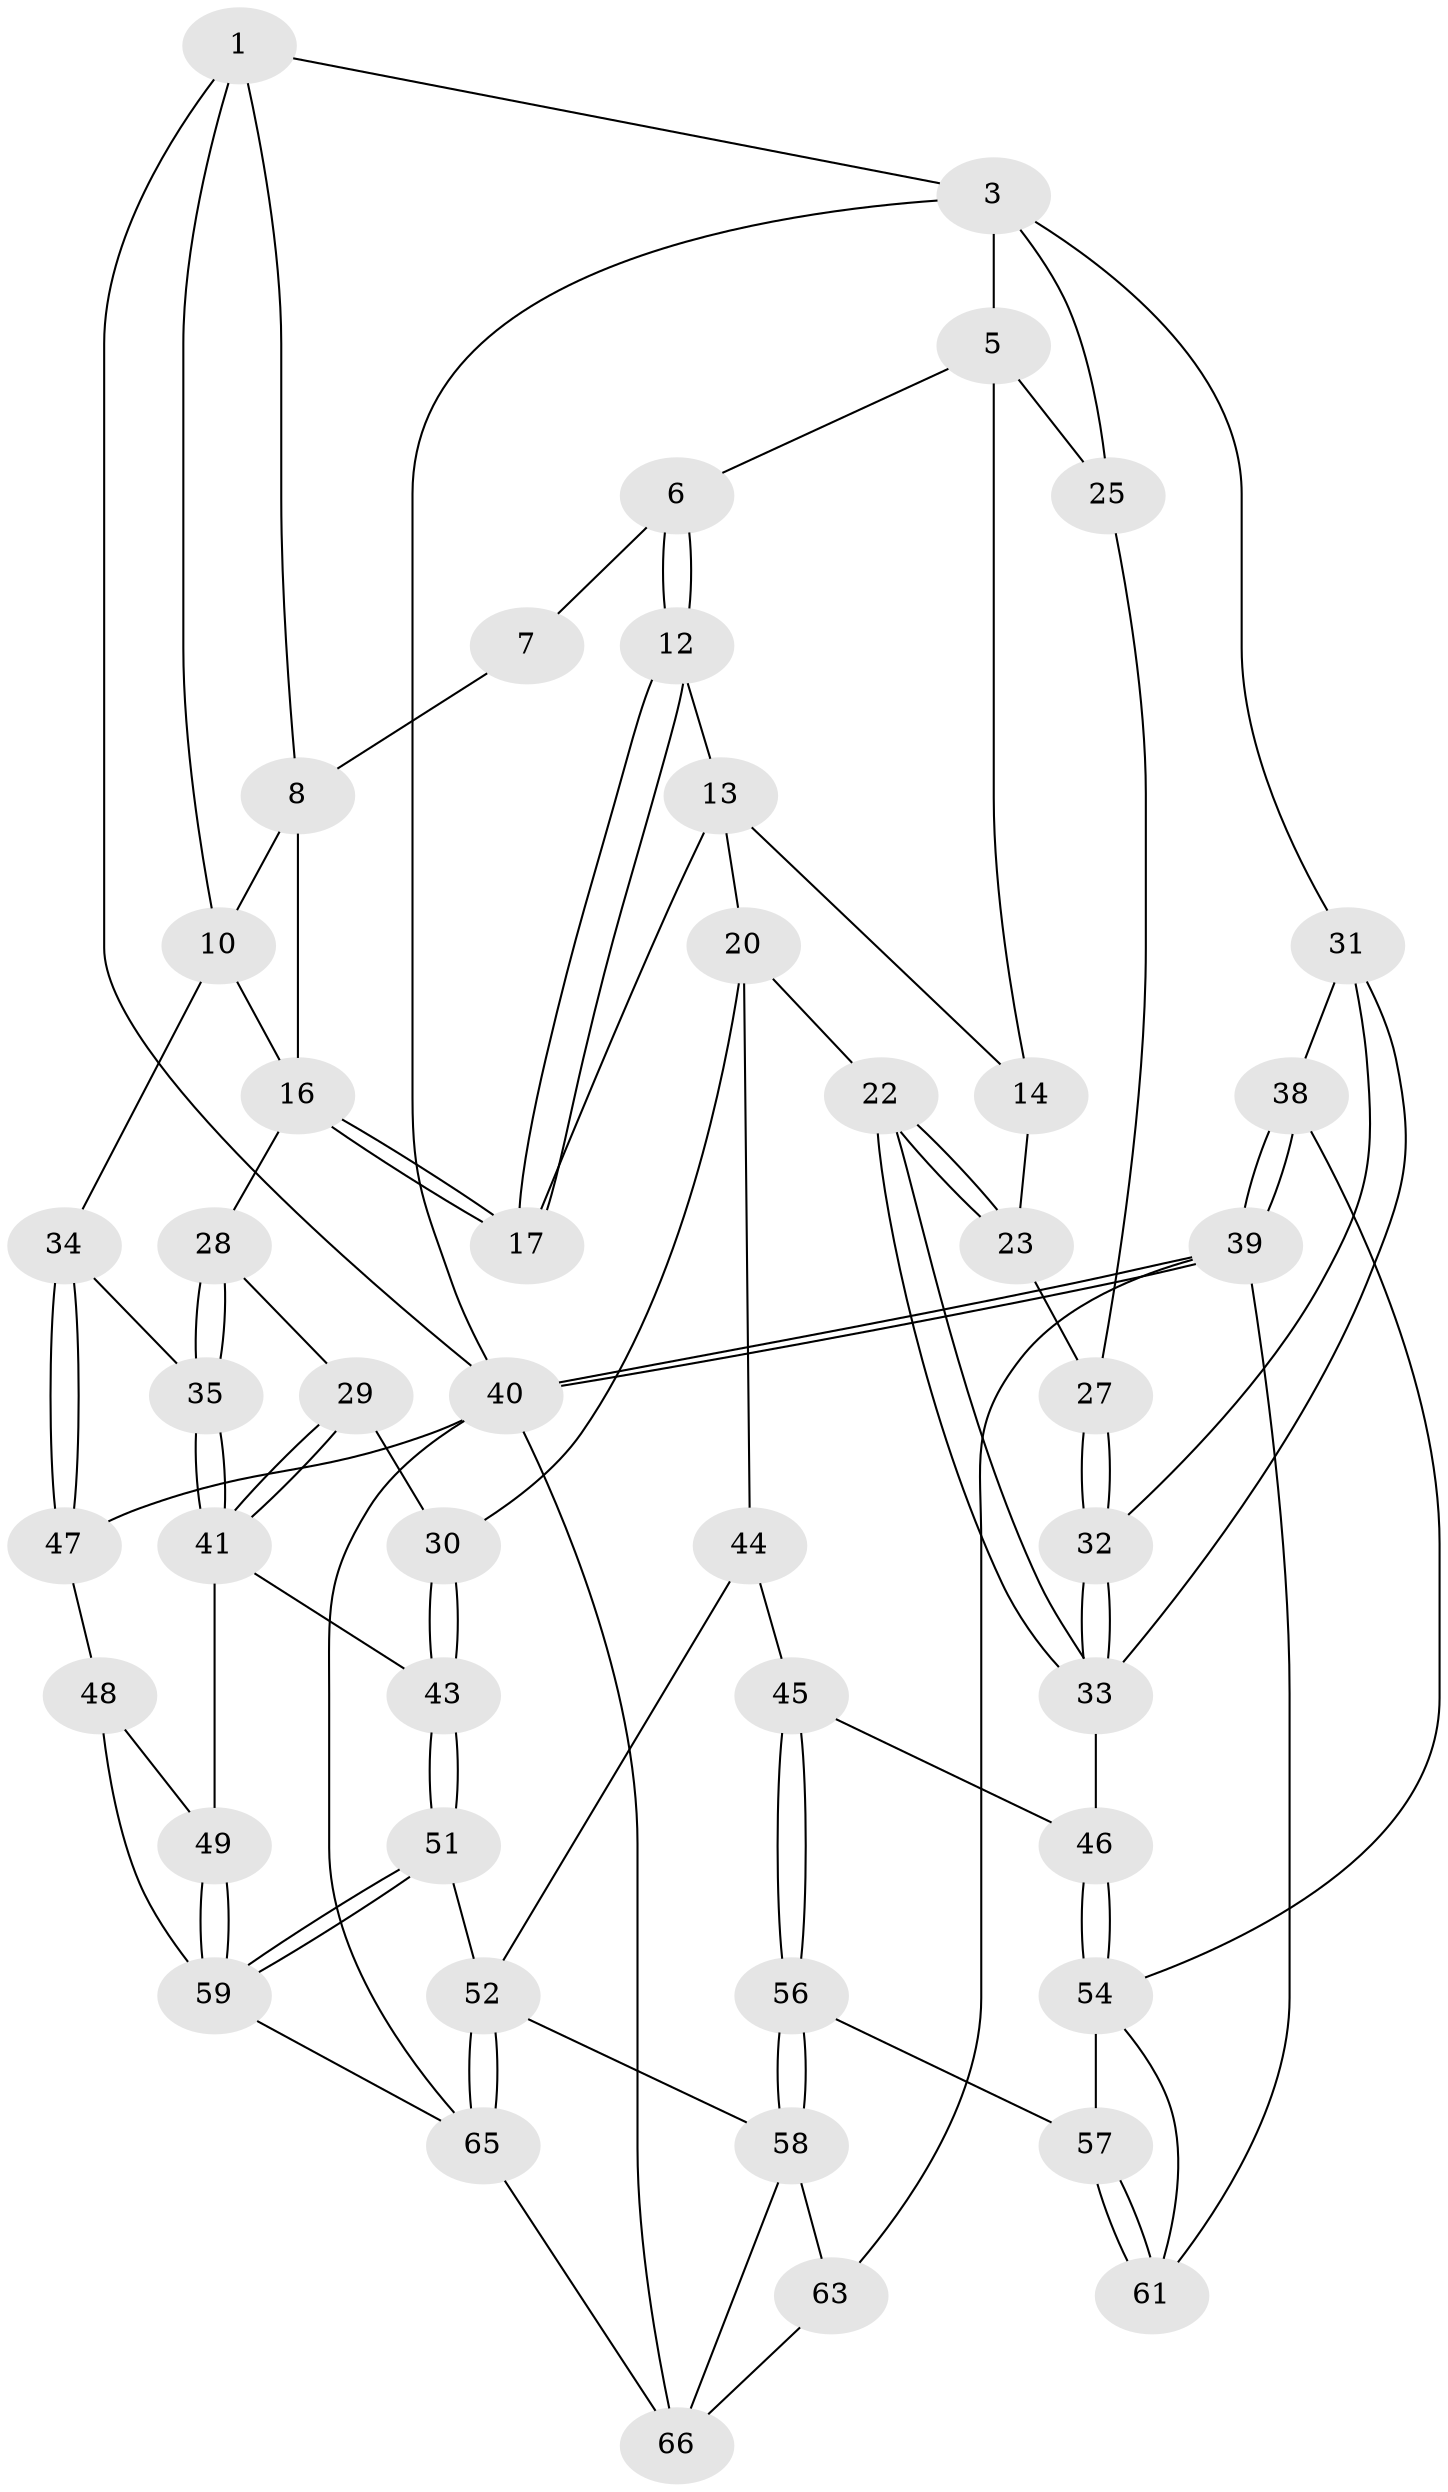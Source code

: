 // original degree distribution, {3: 0.029411764705882353, 6: 0.2647058823529412, 5: 0.4117647058823529, 4: 0.29411764705882354}
// Generated by graph-tools (version 1.1) at 2025/11/02/27/25 16:11:53]
// undirected, 47 vertices, 103 edges
graph export_dot {
graph [start="1"]
  node [color=gray90,style=filled];
  1 [pos="+0.944103829874246+0",super="+2"];
  3 [pos="+0+0",super="+4"];
  5 [pos="+0.11647369417159581+0",super="+15"];
  6 [pos="+0.455135313103772+0"];
  7 [pos="+0.5189755970297664+0"];
  8 [pos="+0.9055593403353509+0",super="+9"];
  10 [pos="+1+0.3489790517803593",super="+11"];
  12 [pos="+0.45077809106572286+0"];
  13 [pos="+0.40016801062225027+0.03989920288925588",super="+18"];
  14 [pos="+0.346208625921388+0.09273391549324725",super="+24"];
  16 [pos="+0.6737045606717057+0.17371724499118338",super="+19"];
  17 [pos="+0.5827312081196827+0.14051325691244582"];
  20 [pos="+0.4638745324269287+0.4355365970696981",super="+21"];
  22 [pos="+0.41534812532038157+0.4597404741676628"];
  23 [pos="+0.37182956785335103+0.3494087395239605",super="+26"];
  25 [pos="+0.19744476113058107+0.14073310887097928"];
  27 [pos="+0.18620731210185207+0.16032859137197825"];
  28 [pos="+0.7005896023291753+0.3433902991929901"];
  29 [pos="+0.6891581075726707+0.35406307870324794"];
  30 [pos="+0.6530812607676795+0.3815003079240918"];
  31 [pos="+0+0.14611896875559668",super="+37"];
  32 [pos="+0.14383852213069254+0.18971515107063805"];
  33 [pos="+0.1785755011439215+0.4151697143918643",super="+36"];
  34 [pos="+1+0.3836106372669724"];
  35 [pos="+0.913457357934359+0.5635634445565827"];
  38 [pos="+0+0.6850253410836085"];
  39 [pos="+0+1",super="+64"];
  40 [pos="+0+1",super="+50"];
  41 [pos="+0.8797878152775235+0.6078981398838397",super="+42"];
  43 [pos="+0.7744401804613572+0.6929117247084107"];
  44 [pos="+0.4136722885673882+0.523146859663272"];
  45 [pos="+0.17265456822397418+0.6545874114762453"];
  46 [pos="+0.1328827224485631+0.6393996174616394"];
  47 [pos="+1+0.6881155421184403"];
  48 [pos="+0.9254199539880977+0.7099508222552412"];
  49 [pos="+0.9025936380713325+0.7037633094548393"];
  51 [pos="+0.6865190258250589+0.787385361930655"];
  52 [pos="+0.5849172919781329+0.8112572450225498",super="+53"];
  54 [pos="+0.013552394012552533+0.7161248936056254",super="+55"];
  56 [pos="+0.17721378029050325+0.7602468903593008"];
  57 [pos="+0.12944034762300868+0.7962608638754235"];
  58 [pos="+0.36391002024012237+0.7934926565135023",super="+62"];
  59 [pos="+0.8841035157903809+0.9549753336431503",super="+60"];
  61 [pos="+0.12218315559721633+0.8594083170506794"];
  63 [pos="+0.15777169716228448+0.9111424496527893"];
  65 [pos="+0.5619077451103485+1",super="+67"];
  66 [pos="+0.363445919197237+1",super="+68"];
  1 -- 8;
  1 -- 40;
  1 -- 10;
  1 -- 3;
  3 -- 31;
  3 -- 40;
  3 -- 25;
  3 -- 5;
  5 -- 6;
  5 -- 25;
  5 -- 14;
  6 -- 7;
  6 -- 12;
  6 -- 12;
  7 -- 8;
  8 -- 16;
  8 -- 10;
  10 -- 34;
  10 -- 16;
  12 -- 13;
  12 -- 17;
  12 -- 17;
  13 -- 14;
  13 -- 17;
  13 -- 20;
  14 -- 23 [weight=2];
  16 -- 17;
  16 -- 17;
  16 -- 28;
  20 -- 30;
  20 -- 44;
  20 -- 22;
  22 -- 23;
  22 -- 23;
  22 -- 33;
  22 -- 33;
  23 -- 27;
  25 -- 27;
  27 -- 32;
  27 -- 32;
  28 -- 29;
  28 -- 35;
  28 -- 35;
  29 -- 30;
  29 -- 41;
  29 -- 41;
  30 -- 43;
  30 -- 43;
  31 -- 32;
  31 -- 33;
  31 -- 38;
  32 -- 33;
  32 -- 33;
  33 -- 46;
  34 -- 35;
  34 -- 47;
  34 -- 47;
  35 -- 41;
  35 -- 41;
  38 -- 39;
  38 -- 39;
  38 -- 54;
  39 -- 40;
  39 -- 40;
  39 -- 61;
  39 -- 63;
  40 -- 66;
  40 -- 65;
  40 -- 47;
  41 -- 43;
  41 -- 49;
  43 -- 51;
  43 -- 51;
  44 -- 45;
  44 -- 52;
  45 -- 46;
  45 -- 56;
  45 -- 56;
  46 -- 54;
  46 -- 54;
  47 -- 48;
  48 -- 49;
  48 -- 59;
  49 -- 59;
  49 -- 59;
  51 -- 52;
  51 -- 59;
  51 -- 59;
  52 -- 65;
  52 -- 65;
  52 -- 58;
  54 -- 57;
  54 -- 61;
  56 -- 57;
  56 -- 58;
  56 -- 58;
  57 -- 61;
  57 -- 61;
  58 -- 66;
  58 -- 63;
  59 -- 65;
  63 -- 66;
  65 -- 66;
}
